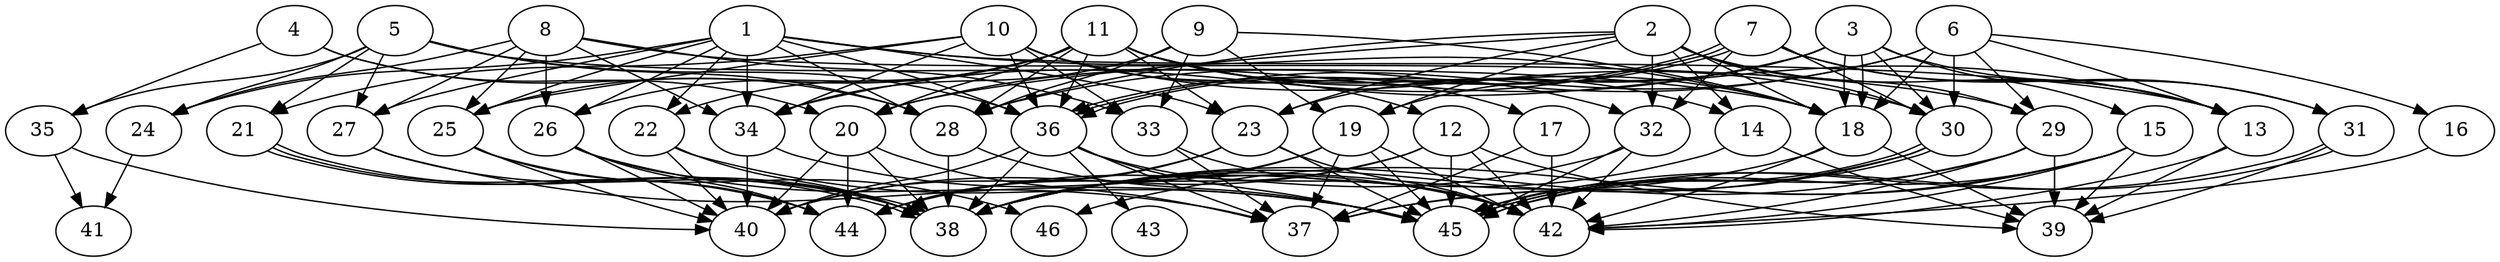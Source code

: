 // DAG (tier=3-complex, mode=compute, n=46, ccr=0.454, fat=0.732, density=0.666, regular=0.249, jump=0.246, mindata=1048576, maxdata=16777216)
// DAG automatically generated by daggen at Sun Aug 24 16:33:34 2025
// /home/ermia/Project/Environments/daggen/bin/daggen --dot --ccr 0.454 --fat 0.732 --regular 0.249 --density 0.666 --jump 0.246 --mindata 1048576 --maxdata 16777216 -n 46 
digraph G {
  1 [size="2754927754284630016", alpha="0.18", expect_size="1377463877142315008"]
  1 -> 13 [size ="15721601957888"]
  1 -> 18 [size ="15721601957888"]
  1 -> 22 [size ="15721601957888"]
  1 -> 23 [size ="15721601957888"]
  1 -> 24 [size ="15721601957888"]
  1 -> 25 [size ="15721601957888"]
  1 -> 26 [size ="15721601957888"]
  1 -> 27 [size ="15721601957888"]
  1 -> 28 [size ="15721601957888"]
  1 -> 34 [size ="15721601957888"]
  1 -> 36 [size ="15721601957888"]
  2 [size="70224987744985153536", alpha="0.10", expect_size="35112493872492576768"]
  2 -> 13 [size ="136170939875328"]
  2 -> 14 [size ="136170939875328"]
  2 -> 18 [size ="136170939875328"]
  2 -> 19 [size ="136170939875328"]
  2 -> 20 [size ="136170939875328"]
  2 -> 23 [size ="136170939875328"]
  2 -> 28 [size ="136170939875328"]
  2 -> 29 [size ="136170939875328"]
  2 -> 30 [size ="136170939875328"]
  2 -> 32 [size ="136170939875328"]
  3 [size="1780839634363819753472", alpha="0.02", expect_size="890419817181909876736"]
  3 -> 15 [size ="1175366194429952"]
  3 -> 18 [size ="1175366194429952"]
  3 -> 18 [size ="1175366194429952"]
  3 -> 19 [size ="1175366194429952"]
  3 -> 20 [size ="1175366194429952"]
  3 -> 23 [size ="1175366194429952"]
  3 -> 30 [size ="1175366194429952"]
  3 -> 31 [size ="1175366194429952"]
  4 [size="329814521290999040", alpha="0.09", expect_size="164907260645499520"]
  4 -> 20 [size ="431008558088192"]
  4 -> 28 [size ="431008558088192"]
  4 -> 35 [size ="431008558088192"]
  5 [size="2443286133718487400448", alpha="0.10", expect_size="1221643066859243700224"]
  5 -> 18 [size ="1451241003548672"]
  5 -> 21 [size ="1451241003548672"]
  5 -> 24 [size ="1451241003548672"]
  5 -> 27 [size ="1451241003548672"]
  5 -> 28 [size ="1451241003548672"]
  5 -> 35 [size ="1451241003548672"]
  5 -> 36 [size ="1451241003548672"]
  6 [size="185252268081479155712", alpha="0.00", expect_size="92626134040739577856"]
  6 -> 13 [size ="259975452557312"]
  6 -> 16 [size ="259975452557312"]
  6 -> 18 [size ="259975452557312"]
  6 -> 28 [size ="259975452557312"]
  6 -> 29 [size ="259975452557312"]
  6 -> 30 [size ="259975452557312"]
  6 -> 36 [size ="259975452557312"]
  7 [size="4668100143450280689664", alpha="0.12", expect_size="2334050071725140344832"]
  7 -> 13 [size ="2234515799932928"]
  7 -> 30 [size ="2234515799932928"]
  7 -> 31 [size ="2234515799932928"]
  7 -> 32 [size ="2234515799932928"]
  7 -> 34 [size ="2234515799932928"]
  7 -> 36 [size ="2234515799932928"]
  7 -> 36 [size ="2234515799932928"]
  8 [size="174486459817742303232", alpha="0.06", expect_size="87243229908871151616"]
  8 -> 24 [size ="249803090952192"]
  8 -> 25 [size ="249803090952192"]
  8 -> 26 [size ="249803090952192"]
  8 -> 27 [size ="249803090952192"]
  8 -> 29 [size ="249803090952192"]
  8 -> 33 [size ="249803090952192"]
  8 -> 34 [size ="249803090952192"]
  9 [size="14714718026967538", alpha="0.10", expect_size="7357359013483769"]
  9 -> 18 [size ="280540963930112"]
  9 -> 19 [size ="280540963930112"]
  9 -> 28 [size ="280540963930112"]
  9 -> 33 [size ="280540963930112"]
  9 -> 34 [size ="280540963930112"]
  10 [size="2441619348733688", alpha="0.16", expect_size="1220809674366844"]
  10 -> 12 [size ="56271621324800"]
  10 -> 21 [size ="56271621324800"]
  10 -> 25 [size ="56271621324800"]
  10 -> 30 [size ="56271621324800"]
  10 -> 32 [size ="56271621324800"]
  10 -> 33 [size ="56271621324800"]
  10 -> 34 [size ="56271621324800"]
  10 -> 36 [size ="56271621324800"]
  11 [size="1786793250924523520", alpha="0.05", expect_size="893396625462261760"]
  11 -> 13 [size ="1724755862355968"]
  11 -> 14 [size ="1724755862355968"]
  11 -> 17 [size ="1724755862355968"]
  11 -> 18 [size ="1724755862355968"]
  11 -> 20 [size ="1724755862355968"]
  11 -> 22 [size ="1724755862355968"]
  11 -> 23 [size ="1724755862355968"]
  11 -> 25 [size ="1724755862355968"]
  11 -> 26 [size ="1724755862355968"]
  11 -> 28 [size ="1724755862355968"]
  11 -> 36 [size ="1724755862355968"]
  12 [size="367475647195641344", alpha="0.04", expect_size="183737823597820672"]
  12 -> 38 [size ="435348756758528"]
  12 -> 39 [size ="435348756758528"]
  12 -> 40 [size ="435348756758528"]
  12 -> 42 [size ="435348756758528"]
  12 -> 45 [size ="435348756758528"]
  13 [size="676014456688414", alpha="0.06", expect_size="338007228344207"]
  13 -> 39 [size ="17515623219200"]
  13 -> 42 [size ="17515623219200"]
  14 [size="5335450308404367360", alpha="0.19", expect_size="2667725154202183680"]
  14 -> 38 [size ="2065864580923392"]
  14 -> 39 [size ="2065864580923392"]
  15 [size="3480101103557444608", alpha="0.02", expect_size="1740050551778722304"]
  15 -> 37 [size ="1459859920781312"]
  15 -> 39 [size ="1459859920781312"]
  15 -> 42 [size ="1459859920781312"]
  15 -> 45 [size ="1459859920781312"]
  15 -> 46 [size ="1459859920781312"]
  16 [size="7912767001318129664", alpha="0.07", expect_size="3956383500659064832"]
  16 -> 42 [size ="31766953852928"]
  17 [size="129286484569230409728", alpha="0.07", expect_size="64643242284615204864"]
  17 -> 37 [size ="204546508849152"]
  17 -> 42 [size ="204546508849152"]
  18 [size="127566162932378107904", alpha="0.02", expect_size="63783081466189053952"]
  18 -> 38 [size ="202727959298048"]
  18 -> 39 [size ="202727959298048"]
  18 -> 42 [size ="202727959298048"]
  19 [size="34790639889445968", alpha="0.11", expect_size="17395319944722984"]
  19 -> 37 [size ="75497472000000"]
  19 -> 38 [size ="75497472000000"]
  19 -> 42 [size ="75497472000000"]
  19 -> 44 [size ="75497472000000"]
  19 -> 45 [size ="75497472000000"]
  20 [size="104457476992160624", alpha="0.05", expect_size="52228738496080312"]
  20 -> 37 [size ="180681229467648"]
  20 -> 38 [size ="180681229467648"]
  20 -> 40 [size ="180681229467648"]
  20 -> 44 [size ="180681229467648"]
  21 [size="1411258994317030912", alpha="0.12", expect_size="705629497158515456"]
  21 -> 38 [size ="977722595606528"]
  21 -> 38 [size ="977722595606528"]
  21 -> 44 [size ="977722595606528"]
  22 [size="460405946260232896", alpha="0.00", expect_size="230202973130116448"]
  22 -> 38 [size ="172293821038592"]
  22 -> 40 [size ="172293821038592"]
  22 -> 45 [size ="172293821038592"]
  23 [size="694297786354170624", alpha="0.15", expect_size="347148893177085312"]
  23 -> 40 [size ="1133641728000000"]
  23 -> 42 [size ="1133641728000000"]
  23 -> 44 [size ="1133641728000000"]
  23 -> 45 [size ="1133641728000000"]
  24 [size="26896756078913636", alpha="0.16", expect_size="13448378039456818"]
  24 -> 41 [size ="754683006156800"]
  25 [size="178695203833898592", alpha="0.07", expect_size="89347601916949296"]
  25 -> 40 [size ="65344580354048"]
  25 -> 44 [size ="65344580354048"]
  25 -> 46 [size ="65344580354048"]
  26 [size="3287000112999432192000", alpha="0.00", expect_size="1643500056499716096000"]
  26 -> 37 [size ="1768573580083200"]
  26 -> 38 [size ="1768573580083200"]
  26 -> 40 [size ="1768573580083200"]
  26 -> 44 [size ="1768573580083200"]
  27 [size="331843012834302623744", alpha="0.12", expect_size="165921506417151311872"]
  27 -> 38 [size ="383452675309568"]
  27 -> 45 [size ="383452675309568"]
  28 [size="4283605020147974144000", alpha="0.12", expect_size="2141802510073987072000"]
  28 -> 38 [size ="2110067100876800"]
  28 -> 45 [size ="2110067100876800"]
  29 [size="1694166500519413504", alpha="0.18", expect_size="847083250259706752"]
  29 -> 38 [size ="1072279152754688"]
  29 -> 39 [size ="1072279152754688"]
  29 -> 42 [size ="1072279152754688"]
  29 -> 45 [size ="1072279152754688"]
  30 [size="377363787555675308032", alpha="0.02", expect_size="188681893777837654016"]
  30 -> 37 [size ="417763155771392"]
  30 -> 38 [size ="417763155771392"]
  30 -> 45 [size ="417763155771392"]
  30 -> 45 [size ="417763155771392"]
  31 [size="14360152386463124", alpha="0.08", expect_size="7180076193231562"]
  31 -> 39 [size ="1574457835520000"]
  31 -> 45 [size ="1574457835520000"]
  31 -> 45 [size ="1574457835520000"]
  32 [size="1891442592595593984", alpha="0.13", expect_size="945721296297796992"]
  32 -> 42 [size ="666254654308352"]
  32 -> 44 [size ="666254654308352"]
  32 -> 45 [size ="666254654308352"]
  33 [size="55729573369645744", alpha="0.17", expect_size="27864786684822872"]
  33 -> 37 [size ="2041713375838208"]
  33 -> 42 [size ="2041713375838208"]
  34 [size="1774738592771319296", alpha="0.01", expect_size="887369296385659648"]
  34 -> 40 [size ="1073986981068800"]
  34 -> 42 [size ="1073986981068800"]
  35 [size="306317236436350271488", alpha="0.07", expect_size="153158618218175135744"]
  35 -> 40 [size ="363527785152512"]
  35 -> 41 [size ="363527785152512"]
  36 [size="1343982205037594017792", alpha="0.06", expect_size="671991102518797008896"]
  36 -> 37 [size ="974284214239232"]
  36 -> 38 [size ="974284214239232"]
  36 -> 40 [size ="974284214239232"]
  36 -> 42 [size ="974284214239232"]
  36 -> 43 [size ="974284214239232"]
  36 -> 45 [size ="974284214239232"]
  37 [size="1558333906299756544", alpha="0.08", expect_size="779166953149878272"]
  38 [size="1190882392726167808", alpha="0.14", expect_size="595441196363083904"]
  39 [size="34724594611434553344", alpha="0.13", expect_size="17362297305717276672"]
  40 [size="118376557038272512000", alpha="0.04", expect_size="59188278519136256000"]
  41 [size="20011347050454188", alpha="0.05", expect_size="10005673525227094"]
  42 [size="2245999379895451385856", alpha="0.03", expect_size="1122999689947725692928"]
  43 [size="476200981862833344", alpha="0.17", expect_size="238100490931416672"]
  44 [size="799088045892000256", alpha="0.09", expect_size="399544022946000128"]
  45 [size="18930270094215368", alpha="0.07", expect_size="9465135047107684"]
  46 [size="702475822362645760", alpha="0.13", expect_size="351237911181322880"]
}